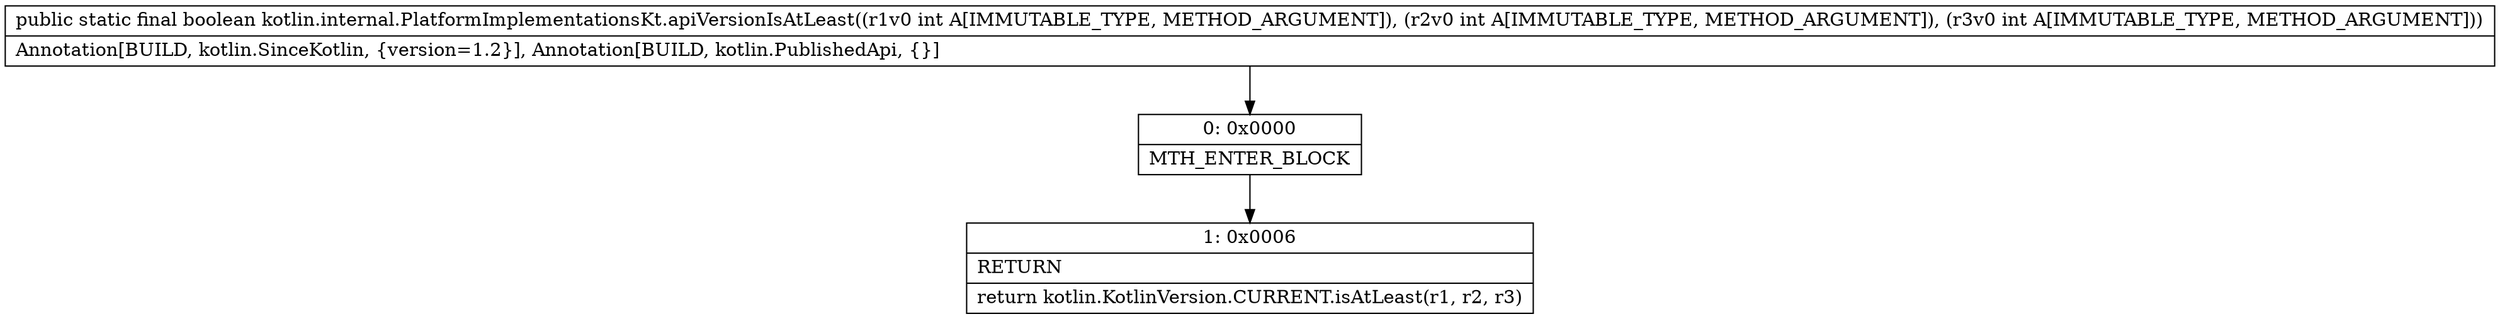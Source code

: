 digraph "CFG forkotlin.internal.PlatformImplementationsKt.apiVersionIsAtLeast(III)Z" {
Node_0 [shape=record,label="{0\:\ 0x0000|MTH_ENTER_BLOCK\l}"];
Node_1 [shape=record,label="{1\:\ 0x0006|RETURN\l|return kotlin.KotlinVersion.CURRENT.isAtLeast(r1, r2, r3)\l}"];
MethodNode[shape=record,label="{public static final boolean kotlin.internal.PlatformImplementationsKt.apiVersionIsAtLeast((r1v0 int A[IMMUTABLE_TYPE, METHOD_ARGUMENT]), (r2v0 int A[IMMUTABLE_TYPE, METHOD_ARGUMENT]), (r3v0 int A[IMMUTABLE_TYPE, METHOD_ARGUMENT]))  | Annotation[BUILD, kotlin.SinceKotlin, \{version=1.2\}], Annotation[BUILD, kotlin.PublishedApi, \{\}]\l}"];
MethodNode -> Node_0;
Node_0 -> Node_1;
}

